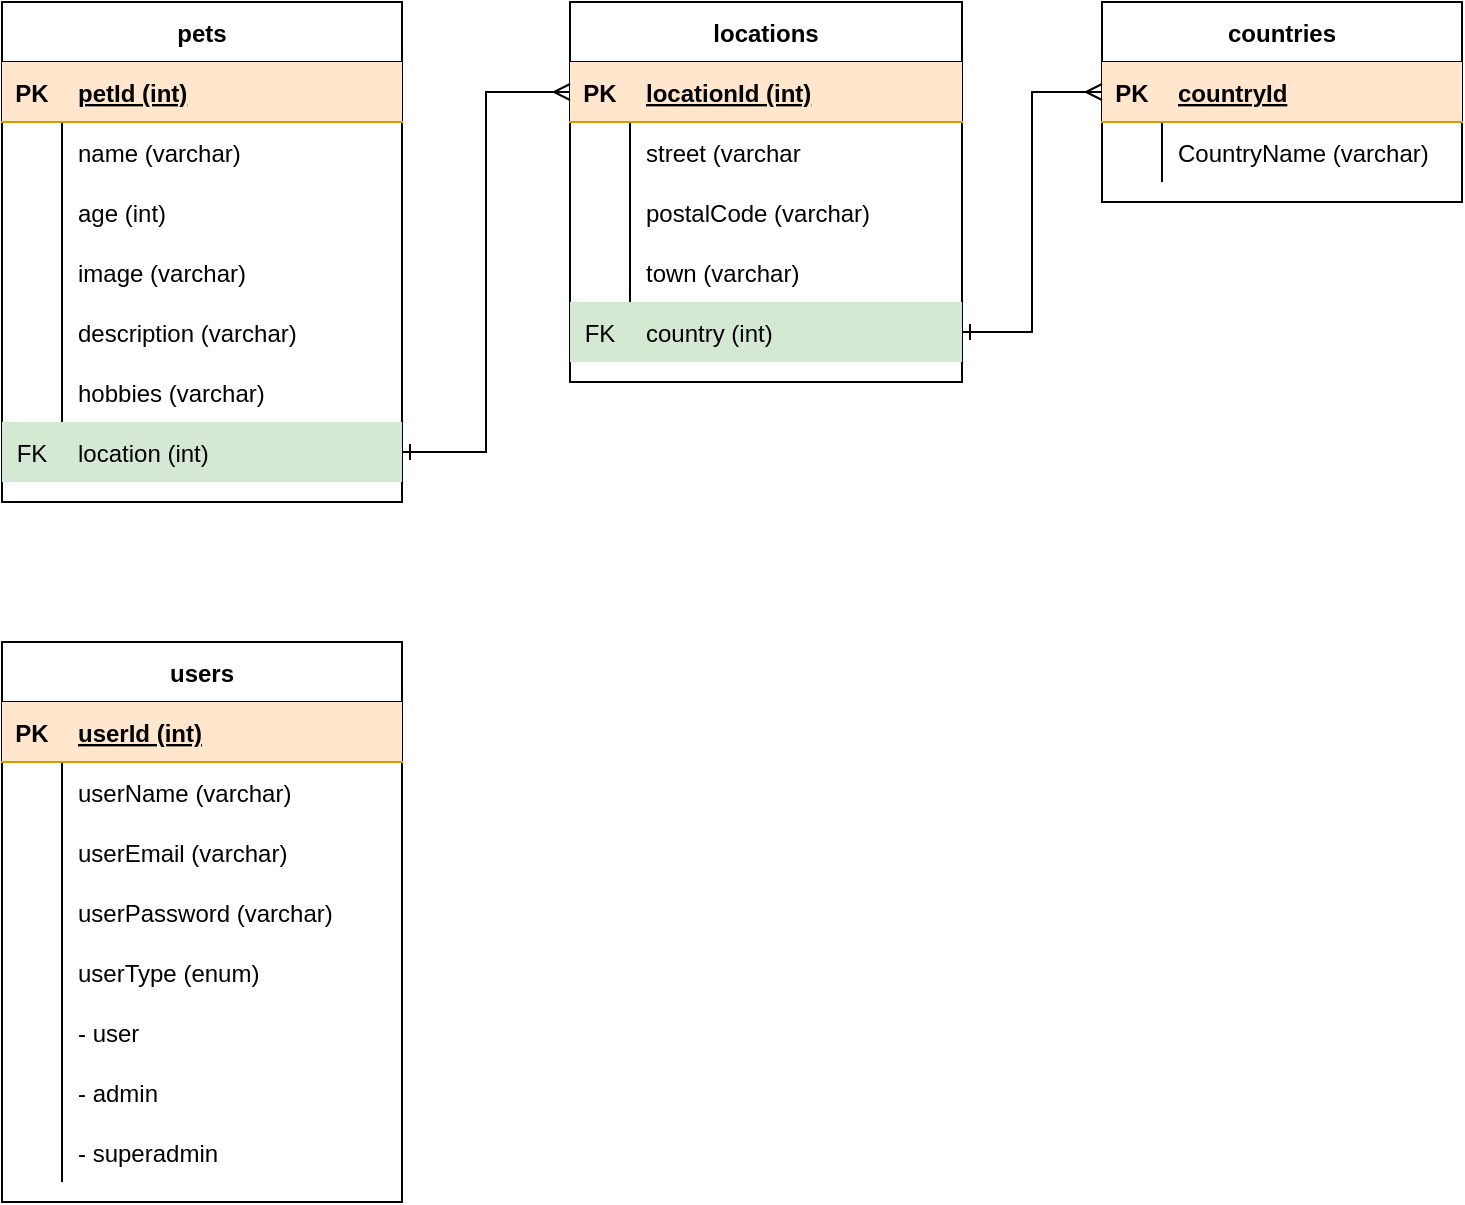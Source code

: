 <mxfile version="13.9.2" type="device"><diagram id="S9ceoyBOBp-LiY6cDrLX" name="Page-1"><mxGraphModel dx="642" dy="756" grid="1" gridSize="10" guides="1" tooltips="1" connect="1" arrows="1" fold="1" page="1" pageScale="1" pageWidth="827" pageHeight="1169" math="0" shadow="0"><root><mxCell id="0"/><mxCell id="1" parent="0"/><mxCell id="QM-Ya2pY4bfz0PaY0hQm-1" value="pets" style="shape=table;startSize=30;container=1;collapsible=1;childLayout=tableLayout;fixedRows=1;rowLines=0;fontStyle=1;align=center;resizeLast=1;" vertex="1" parent="1"><mxGeometry x="40" y="360" width="200" height="250" as="geometry"/></mxCell><mxCell id="QM-Ya2pY4bfz0PaY0hQm-2" value="" style="shape=partialRectangle;collapsible=0;dropTarget=0;pointerEvents=0;fillColor=#ffe6cc;top=0;left=0;bottom=1;right=0;points=[[0,0.5],[1,0.5]];portConstraint=eastwest;strokeColor=#d79b00;" vertex="1" parent="QM-Ya2pY4bfz0PaY0hQm-1"><mxGeometry y="30" width="200" height="30" as="geometry"/></mxCell><mxCell id="QM-Ya2pY4bfz0PaY0hQm-3" value="PK" style="shape=partialRectangle;connectable=0;fillColor=none;top=0;left=0;bottom=0;right=0;fontStyle=1;overflow=hidden;" vertex="1" parent="QM-Ya2pY4bfz0PaY0hQm-2"><mxGeometry width="30" height="30" as="geometry"/></mxCell><mxCell id="QM-Ya2pY4bfz0PaY0hQm-4" value="petId (int)" style="shape=partialRectangle;connectable=0;fillColor=none;top=0;left=0;bottom=0;right=0;align=left;spacingLeft=6;fontStyle=5;overflow=hidden;" vertex="1" parent="QM-Ya2pY4bfz0PaY0hQm-2"><mxGeometry x="30" width="170" height="30" as="geometry"/></mxCell><mxCell id="QM-Ya2pY4bfz0PaY0hQm-5" value="" style="shape=partialRectangle;collapsible=0;dropTarget=0;pointerEvents=0;fillColor=none;top=0;left=0;bottom=0;right=0;points=[[0,0.5],[1,0.5]];portConstraint=eastwest;" vertex="1" parent="QM-Ya2pY4bfz0PaY0hQm-1"><mxGeometry y="60" width="200" height="30" as="geometry"/></mxCell><mxCell id="QM-Ya2pY4bfz0PaY0hQm-6" value="" style="shape=partialRectangle;connectable=0;fillColor=none;top=0;left=0;bottom=0;right=0;editable=1;overflow=hidden;" vertex="1" parent="QM-Ya2pY4bfz0PaY0hQm-5"><mxGeometry width="30" height="30" as="geometry"/></mxCell><mxCell id="QM-Ya2pY4bfz0PaY0hQm-7" value="name (varchar)" style="shape=partialRectangle;connectable=0;fillColor=none;top=0;left=0;bottom=0;right=0;align=left;spacingLeft=6;overflow=hidden;" vertex="1" parent="QM-Ya2pY4bfz0PaY0hQm-5"><mxGeometry x="30" width="170" height="30" as="geometry"/></mxCell><mxCell id="QM-Ya2pY4bfz0PaY0hQm-8" value="" style="shape=partialRectangle;collapsible=0;dropTarget=0;pointerEvents=0;fillColor=none;top=0;left=0;bottom=0;right=0;points=[[0,0.5],[1,0.5]];portConstraint=eastwest;" vertex="1" parent="QM-Ya2pY4bfz0PaY0hQm-1"><mxGeometry y="90" width="200" height="30" as="geometry"/></mxCell><mxCell id="QM-Ya2pY4bfz0PaY0hQm-9" value="" style="shape=partialRectangle;connectable=0;fillColor=none;top=0;left=0;bottom=0;right=0;editable=1;overflow=hidden;" vertex="1" parent="QM-Ya2pY4bfz0PaY0hQm-8"><mxGeometry width="30" height="30" as="geometry"/></mxCell><mxCell id="QM-Ya2pY4bfz0PaY0hQm-10" value="age (int)" style="shape=partialRectangle;connectable=0;fillColor=none;top=0;left=0;bottom=0;right=0;align=left;spacingLeft=6;overflow=hidden;" vertex="1" parent="QM-Ya2pY4bfz0PaY0hQm-8"><mxGeometry x="30" width="170" height="30" as="geometry"/></mxCell><mxCell id="QM-Ya2pY4bfz0PaY0hQm-11" value="" style="shape=partialRectangle;collapsible=0;dropTarget=0;pointerEvents=0;fillColor=none;top=0;left=0;bottom=0;right=0;points=[[0,0.5],[1,0.5]];portConstraint=eastwest;" vertex="1" parent="QM-Ya2pY4bfz0PaY0hQm-1"><mxGeometry y="120" width="200" height="30" as="geometry"/></mxCell><mxCell id="QM-Ya2pY4bfz0PaY0hQm-12" value="" style="shape=partialRectangle;connectable=0;fillColor=none;top=0;left=0;bottom=0;right=0;editable=1;overflow=hidden;" vertex="1" parent="QM-Ya2pY4bfz0PaY0hQm-11"><mxGeometry width="30" height="30" as="geometry"/></mxCell><mxCell id="QM-Ya2pY4bfz0PaY0hQm-13" value="image (varchar)" style="shape=partialRectangle;connectable=0;fillColor=none;top=0;left=0;bottom=0;right=0;align=left;spacingLeft=6;overflow=hidden;" vertex="1" parent="QM-Ya2pY4bfz0PaY0hQm-11"><mxGeometry x="30" width="170" height="30" as="geometry"/></mxCell><mxCell id="QM-Ya2pY4bfz0PaY0hQm-27" value="" style="shape=partialRectangle;collapsible=0;dropTarget=0;pointerEvents=0;fillColor=none;top=0;left=0;bottom=0;right=0;points=[[0,0.5],[1,0.5]];portConstraint=eastwest;" vertex="1" parent="QM-Ya2pY4bfz0PaY0hQm-1"><mxGeometry y="150" width="200" height="30" as="geometry"/></mxCell><mxCell id="QM-Ya2pY4bfz0PaY0hQm-28" value="" style="shape=partialRectangle;connectable=0;fillColor=none;top=0;left=0;bottom=0;right=0;editable=1;overflow=hidden;" vertex="1" parent="QM-Ya2pY4bfz0PaY0hQm-27"><mxGeometry width="30" height="30" as="geometry"/></mxCell><mxCell id="QM-Ya2pY4bfz0PaY0hQm-29" value="description (varchar)" style="shape=partialRectangle;connectable=0;fillColor=none;top=0;left=0;bottom=0;right=0;align=left;spacingLeft=6;overflow=hidden;" vertex="1" parent="QM-Ya2pY4bfz0PaY0hQm-27"><mxGeometry x="30" width="170" height="30" as="geometry"/></mxCell><mxCell id="QM-Ya2pY4bfz0PaY0hQm-30" value="" style="shape=partialRectangle;collapsible=0;dropTarget=0;pointerEvents=0;fillColor=none;top=0;left=0;bottom=0;right=0;points=[[0,0.5],[1,0.5]];portConstraint=eastwest;" vertex="1" parent="QM-Ya2pY4bfz0PaY0hQm-1"><mxGeometry y="180" width="200" height="30" as="geometry"/></mxCell><mxCell id="QM-Ya2pY4bfz0PaY0hQm-31" value="" style="shape=partialRectangle;connectable=0;fillColor=none;top=0;left=0;bottom=0;right=0;editable=1;overflow=hidden;" vertex="1" parent="QM-Ya2pY4bfz0PaY0hQm-30"><mxGeometry width="30" height="30" as="geometry"/></mxCell><mxCell id="QM-Ya2pY4bfz0PaY0hQm-32" value="hobbies (varchar)" style="shape=partialRectangle;connectable=0;fillColor=none;top=0;left=0;bottom=0;right=0;align=left;spacingLeft=6;overflow=hidden;" vertex="1" parent="QM-Ya2pY4bfz0PaY0hQm-30"><mxGeometry x="30" width="170" height="30" as="geometry"/></mxCell><mxCell id="QM-Ya2pY4bfz0PaY0hQm-33" value="" style="shape=partialRectangle;collapsible=0;dropTarget=0;pointerEvents=0;fillColor=#d5e8d4;top=0;left=0;bottom=0;right=0;points=[[0,0.5],[1,0.5]];portConstraint=eastwest;strokeColor=#82b366;" vertex="1" parent="QM-Ya2pY4bfz0PaY0hQm-1"><mxGeometry y="210" width="200" height="30" as="geometry"/></mxCell><mxCell id="QM-Ya2pY4bfz0PaY0hQm-34" value="FK" style="shape=partialRectangle;connectable=0;fillColor=none;top=0;left=0;bottom=0;right=0;editable=1;overflow=hidden;" vertex="1" parent="QM-Ya2pY4bfz0PaY0hQm-33"><mxGeometry width="30" height="30" as="geometry"/></mxCell><mxCell id="QM-Ya2pY4bfz0PaY0hQm-35" value="location (int)" style="shape=partialRectangle;connectable=0;fillColor=none;top=0;left=0;bottom=0;right=0;align=left;spacingLeft=6;overflow=hidden;" vertex="1" parent="QM-Ya2pY4bfz0PaY0hQm-33"><mxGeometry x="30" width="170" height="30" as="geometry"/></mxCell><mxCell id="QM-Ya2pY4bfz0PaY0hQm-36" value="locations" style="shape=table;startSize=30;container=1;collapsible=1;childLayout=tableLayout;fixedRows=1;rowLines=0;fontStyle=1;align=center;resizeLast=1;" vertex="1" parent="1"><mxGeometry x="324" y="360" width="196" height="190" as="geometry"/></mxCell><mxCell id="QM-Ya2pY4bfz0PaY0hQm-37" value="" style="shape=partialRectangle;collapsible=0;dropTarget=0;pointerEvents=0;fillColor=#ffe6cc;top=0;left=0;bottom=1;right=0;points=[[0,0.5],[1,0.5]];portConstraint=eastwest;strokeColor=#d79b00;" vertex="1" parent="QM-Ya2pY4bfz0PaY0hQm-36"><mxGeometry y="30" width="196" height="30" as="geometry"/></mxCell><mxCell id="QM-Ya2pY4bfz0PaY0hQm-38" value="PK" style="shape=partialRectangle;connectable=0;fillColor=none;top=0;left=0;bottom=0;right=0;fontStyle=1;overflow=hidden;" vertex="1" parent="QM-Ya2pY4bfz0PaY0hQm-37"><mxGeometry width="30" height="30" as="geometry"/></mxCell><mxCell id="QM-Ya2pY4bfz0PaY0hQm-39" value="locationId (int)" style="shape=partialRectangle;connectable=0;fillColor=none;top=0;left=0;bottom=0;right=0;align=left;spacingLeft=6;fontStyle=5;overflow=hidden;" vertex="1" parent="QM-Ya2pY4bfz0PaY0hQm-37"><mxGeometry x="30" width="166" height="30" as="geometry"/></mxCell><mxCell id="QM-Ya2pY4bfz0PaY0hQm-40" value="" style="shape=partialRectangle;collapsible=0;dropTarget=0;pointerEvents=0;fillColor=none;top=0;left=0;bottom=0;right=0;points=[[0,0.5],[1,0.5]];portConstraint=eastwest;" vertex="1" parent="QM-Ya2pY4bfz0PaY0hQm-36"><mxGeometry y="60" width="196" height="30" as="geometry"/></mxCell><mxCell id="QM-Ya2pY4bfz0PaY0hQm-41" value="" style="shape=partialRectangle;connectable=0;fillColor=none;top=0;left=0;bottom=0;right=0;editable=1;overflow=hidden;" vertex="1" parent="QM-Ya2pY4bfz0PaY0hQm-40"><mxGeometry width="30" height="30" as="geometry"/></mxCell><mxCell id="QM-Ya2pY4bfz0PaY0hQm-42" value="street (varchar" style="shape=partialRectangle;connectable=0;fillColor=none;top=0;left=0;bottom=0;right=0;align=left;spacingLeft=6;overflow=hidden;" vertex="1" parent="QM-Ya2pY4bfz0PaY0hQm-40"><mxGeometry x="30" width="166" height="30" as="geometry"/></mxCell><mxCell id="QM-Ya2pY4bfz0PaY0hQm-43" value="" style="shape=partialRectangle;collapsible=0;dropTarget=0;pointerEvents=0;fillColor=none;top=0;left=0;bottom=0;right=0;points=[[0,0.5],[1,0.5]];portConstraint=eastwest;" vertex="1" parent="QM-Ya2pY4bfz0PaY0hQm-36"><mxGeometry y="90" width="196" height="30" as="geometry"/></mxCell><mxCell id="QM-Ya2pY4bfz0PaY0hQm-44" value="" style="shape=partialRectangle;connectable=0;fillColor=none;top=0;left=0;bottom=0;right=0;editable=1;overflow=hidden;" vertex="1" parent="QM-Ya2pY4bfz0PaY0hQm-43"><mxGeometry width="30" height="30" as="geometry"/></mxCell><mxCell id="QM-Ya2pY4bfz0PaY0hQm-45" value="postalCode (varchar)" style="shape=partialRectangle;connectable=0;fillColor=none;top=0;left=0;bottom=0;right=0;align=left;spacingLeft=6;overflow=hidden;" vertex="1" parent="QM-Ya2pY4bfz0PaY0hQm-43"><mxGeometry x="30" width="166" height="30" as="geometry"/></mxCell><mxCell id="QM-Ya2pY4bfz0PaY0hQm-46" value="" style="shape=partialRectangle;collapsible=0;dropTarget=0;pointerEvents=0;fillColor=none;top=0;left=0;bottom=0;right=0;points=[[0,0.5],[1,0.5]];portConstraint=eastwest;" vertex="1" parent="QM-Ya2pY4bfz0PaY0hQm-36"><mxGeometry y="120" width="196" height="30" as="geometry"/></mxCell><mxCell id="QM-Ya2pY4bfz0PaY0hQm-47" value="" style="shape=partialRectangle;connectable=0;fillColor=none;top=0;left=0;bottom=0;right=0;editable=1;overflow=hidden;" vertex="1" parent="QM-Ya2pY4bfz0PaY0hQm-46"><mxGeometry width="30" height="30" as="geometry"/></mxCell><mxCell id="QM-Ya2pY4bfz0PaY0hQm-48" value="town (varchar)" style="shape=partialRectangle;connectable=0;fillColor=none;top=0;left=0;bottom=0;right=0;align=left;spacingLeft=6;overflow=hidden;" vertex="1" parent="QM-Ya2pY4bfz0PaY0hQm-46"><mxGeometry x="30" width="166" height="30" as="geometry"/></mxCell><mxCell id="QM-Ya2pY4bfz0PaY0hQm-49" value="" style="shape=partialRectangle;collapsible=0;dropTarget=0;pointerEvents=0;fillColor=#d5e8d4;top=0;left=0;bottom=0;right=0;points=[[0,0.5],[1,0.5]];portConstraint=eastwest;strokeColor=#82b366;" vertex="1" parent="QM-Ya2pY4bfz0PaY0hQm-36"><mxGeometry y="150" width="196" height="30" as="geometry"/></mxCell><mxCell id="QM-Ya2pY4bfz0PaY0hQm-50" value="FK" style="shape=partialRectangle;connectable=0;fillColor=none;top=0;left=0;bottom=0;right=0;editable=1;overflow=hidden;" vertex="1" parent="QM-Ya2pY4bfz0PaY0hQm-49"><mxGeometry width="30" height="30" as="geometry"/></mxCell><mxCell id="QM-Ya2pY4bfz0PaY0hQm-51" value="country (int)" style="shape=partialRectangle;connectable=0;fillColor=none;top=0;left=0;bottom=0;right=0;align=left;spacingLeft=6;overflow=hidden;" vertex="1" parent="QM-Ya2pY4bfz0PaY0hQm-49"><mxGeometry x="30" width="166" height="30" as="geometry"/></mxCell><mxCell id="QM-Ya2pY4bfz0PaY0hQm-52" value="countries" style="shape=table;startSize=30;container=1;collapsible=1;childLayout=tableLayout;fixedRows=1;rowLines=0;fontStyle=1;align=center;resizeLast=1;" vertex="1" parent="1"><mxGeometry x="590" y="360" width="180" height="100" as="geometry"/></mxCell><mxCell id="QM-Ya2pY4bfz0PaY0hQm-53" value="" style="shape=partialRectangle;collapsible=0;dropTarget=0;pointerEvents=0;fillColor=#ffe6cc;top=0;left=0;bottom=1;right=0;points=[[0,0.5],[1,0.5]];portConstraint=eastwest;strokeColor=#d79b00;" vertex="1" parent="QM-Ya2pY4bfz0PaY0hQm-52"><mxGeometry y="30" width="180" height="30" as="geometry"/></mxCell><mxCell id="QM-Ya2pY4bfz0PaY0hQm-54" value="PK" style="shape=partialRectangle;connectable=0;fillColor=none;top=0;left=0;bottom=0;right=0;fontStyle=1;overflow=hidden;" vertex="1" parent="QM-Ya2pY4bfz0PaY0hQm-53"><mxGeometry width="30" height="30" as="geometry"/></mxCell><mxCell id="QM-Ya2pY4bfz0PaY0hQm-55" value="countryId" style="shape=partialRectangle;connectable=0;fillColor=none;top=0;left=0;bottom=0;right=0;align=left;spacingLeft=6;fontStyle=5;overflow=hidden;" vertex="1" parent="QM-Ya2pY4bfz0PaY0hQm-53"><mxGeometry x="30" width="150" height="30" as="geometry"/></mxCell><mxCell id="QM-Ya2pY4bfz0PaY0hQm-56" value="" style="shape=partialRectangle;collapsible=0;dropTarget=0;pointerEvents=0;fillColor=none;top=0;left=0;bottom=0;right=0;points=[[0,0.5],[1,0.5]];portConstraint=eastwest;" vertex="1" parent="QM-Ya2pY4bfz0PaY0hQm-52"><mxGeometry y="60" width="180" height="30" as="geometry"/></mxCell><mxCell id="QM-Ya2pY4bfz0PaY0hQm-57" value="" style="shape=partialRectangle;connectable=0;fillColor=none;top=0;left=0;bottom=0;right=0;editable=1;overflow=hidden;" vertex="1" parent="QM-Ya2pY4bfz0PaY0hQm-56"><mxGeometry width="30" height="30" as="geometry"/></mxCell><mxCell id="QM-Ya2pY4bfz0PaY0hQm-58" value="CountryName (varchar)" style="shape=partialRectangle;connectable=0;fillColor=none;top=0;left=0;bottom=0;right=0;align=left;spacingLeft=6;overflow=hidden;" vertex="1" parent="QM-Ya2pY4bfz0PaY0hQm-56"><mxGeometry x="30" width="150" height="30" as="geometry"/></mxCell><mxCell id="QM-Ya2pY4bfz0PaY0hQm-67" style="edgeStyle=orthogonalEdgeStyle;rounded=0;orthogonalLoop=1;jettySize=auto;html=1;entryX=0;entryY=0.5;entryDx=0;entryDy=0;endArrow=ERmany;endFill=0;startArrow=ERone;startFill=0;" edge="1" parent="1" source="QM-Ya2pY4bfz0PaY0hQm-33" target="QM-Ya2pY4bfz0PaY0hQm-37"><mxGeometry relative="1" as="geometry"/></mxCell><mxCell id="QM-Ya2pY4bfz0PaY0hQm-68" style="edgeStyle=orthogonalEdgeStyle;rounded=0;orthogonalLoop=1;jettySize=auto;html=1;entryX=0;entryY=0.5;entryDx=0;entryDy=0;startArrow=ERone;startFill=0;endArrow=ERmany;endFill=0;" edge="1" parent="1" source="QM-Ya2pY4bfz0PaY0hQm-49" target="QM-Ya2pY4bfz0PaY0hQm-53"><mxGeometry relative="1" as="geometry"/></mxCell><mxCell id="QM-Ya2pY4bfz0PaY0hQm-69" value="users" style="shape=table;startSize=30;container=1;collapsible=1;childLayout=tableLayout;fixedRows=1;rowLines=0;fontStyle=1;align=center;resizeLast=1;" vertex="1" parent="1"><mxGeometry x="40" y="680" width="200" height="280" as="geometry"/></mxCell><mxCell id="QM-Ya2pY4bfz0PaY0hQm-70" value="" style="shape=partialRectangle;collapsible=0;dropTarget=0;pointerEvents=0;fillColor=#ffe6cc;top=0;left=0;bottom=1;right=0;points=[[0,0.5],[1,0.5]];portConstraint=eastwest;strokeColor=#d79b00;" vertex="1" parent="QM-Ya2pY4bfz0PaY0hQm-69"><mxGeometry y="30" width="200" height="30" as="geometry"/></mxCell><mxCell id="QM-Ya2pY4bfz0PaY0hQm-71" value="PK" style="shape=partialRectangle;connectable=0;fillColor=none;top=0;left=0;bottom=0;right=0;fontStyle=1;overflow=hidden;" vertex="1" parent="QM-Ya2pY4bfz0PaY0hQm-70"><mxGeometry width="30" height="30" as="geometry"/></mxCell><mxCell id="QM-Ya2pY4bfz0PaY0hQm-72" value="userId (int)" style="shape=partialRectangle;connectable=0;fillColor=none;top=0;left=0;bottom=0;right=0;align=left;spacingLeft=6;fontStyle=5;overflow=hidden;" vertex="1" parent="QM-Ya2pY4bfz0PaY0hQm-70"><mxGeometry x="30" width="170" height="30" as="geometry"/></mxCell><mxCell id="QM-Ya2pY4bfz0PaY0hQm-73" value="" style="shape=partialRectangle;collapsible=0;dropTarget=0;pointerEvents=0;fillColor=none;top=0;left=0;bottom=0;right=0;points=[[0,0.5],[1,0.5]];portConstraint=eastwest;" vertex="1" parent="QM-Ya2pY4bfz0PaY0hQm-69"><mxGeometry y="60" width="200" height="30" as="geometry"/></mxCell><mxCell id="QM-Ya2pY4bfz0PaY0hQm-74" value="" style="shape=partialRectangle;connectable=0;fillColor=none;top=0;left=0;bottom=0;right=0;editable=1;overflow=hidden;" vertex="1" parent="QM-Ya2pY4bfz0PaY0hQm-73"><mxGeometry width="30" height="30" as="geometry"/></mxCell><mxCell id="QM-Ya2pY4bfz0PaY0hQm-75" value="userName (varchar)" style="shape=partialRectangle;connectable=0;fillColor=none;top=0;left=0;bottom=0;right=0;align=left;spacingLeft=6;overflow=hidden;" vertex="1" parent="QM-Ya2pY4bfz0PaY0hQm-73"><mxGeometry x="30" width="170" height="30" as="geometry"/></mxCell><mxCell id="QM-Ya2pY4bfz0PaY0hQm-76" value="" style="shape=partialRectangle;collapsible=0;dropTarget=0;pointerEvents=0;fillColor=none;top=0;left=0;bottom=0;right=0;points=[[0,0.5],[1,0.5]];portConstraint=eastwest;" vertex="1" parent="QM-Ya2pY4bfz0PaY0hQm-69"><mxGeometry y="90" width="200" height="30" as="geometry"/></mxCell><mxCell id="QM-Ya2pY4bfz0PaY0hQm-77" value="" style="shape=partialRectangle;connectable=0;fillColor=none;top=0;left=0;bottom=0;right=0;editable=1;overflow=hidden;" vertex="1" parent="QM-Ya2pY4bfz0PaY0hQm-76"><mxGeometry width="30" height="30" as="geometry"/></mxCell><mxCell id="QM-Ya2pY4bfz0PaY0hQm-78" value="userEmail (varchar)" style="shape=partialRectangle;connectable=0;fillColor=none;top=0;left=0;bottom=0;right=0;align=left;spacingLeft=6;overflow=hidden;" vertex="1" parent="QM-Ya2pY4bfz0PaY0hQm-76"><mxGeometry x="30" width="170" height="30" as="geometry"/></mxCell><mxCell id="QM-Ya2pY4bfz0PaY0hQm-79" value="" style="shape=partialRectangle;collapsible=0;dropTarget=0;pointerEvents=0;fillColor=none;top=0;left=0;bottom=0;right=0;points=[[0,0.5],[1,0.5]];portConstraint=eastwest;" vertex="1" parent="QM-Ya2pY4bfz0PaY0hQm-69"><mxGeometry y="120" width="200" height="30" as="geometry"/></mxCell><mxCell id="QM-Ya2pY4bfz0PaY0hQm-80" value="" style="shape=partialRectangle;connectable=0;fillColor=none;top=0;left=0;bottom=0;right=0;editable=1;overflow=hidden;" vertex="1" parent="QM-Ya2pY4bfz0PaY0hQm-79"><mxGeometry width="30" height="30" as="geometry"/></mxCell><mxCell id="QM-Ya2pY4bfz0PaY0hQm-81" value="userPassword (varchar)" style="shape=partialRectangle;connectable=0;fillColor=none;top=0;left=0;bottom=0;right=0;align=left;spacingLeft=6;overflow=hidden;" vertex="1" parent="QM-Ya2pY4bfz0PaY0hQm-79"><mxGeometry x="30" width="170" height="30" as="geometry"/></mxCell><mxCell id="QM-Ya2pY4bfz0PaY0hQm-82" value="" style="shape=partialRectangle;collapsible=0;dropTarget=0;pointerEvents=0;fillColor=none;top=0;left=0;bottom=0;right=0;points=[[0,0.5],[1,0.5]];portConstraint=eastwest;" vertex="1" parent="QM-Ya2pY4bfz0PaY0hQm-69"><mxGeometry y="150" width="200" height="30" as="geometry"/></mxCell><mxCell id="QM-Ya2pY4bfz0PaY0hQm-83" value="" style="shape=partialRectangle;connectable=0;fillColor=none;top=0;left=0;bottom=0;right=0;editable=1;overflow=hidden;" vertex="1" parent="QM-Ya2pY4bfz0PaY0hQm-82"><mxGeometry width="30" height="30" as="geometry"/></mxCell><mxCell id="QM-Ya2pY4bfz0PaY0hQm-84" value="userType (enum)" style="shape=partialRectangle;connectable=0;fillColor=none;top=0;left=0;bottom=0;right=0;align=left;spacingLeft=6;overflow=hidden;" vertex="1" parent="QM-Ya2pY4bfz0PaY0hQm-82"><mxGeometry x="30" width="170" height="30" as="geometry"/></mxCell><mxCell id="QM-Ya2pY4bfz0PaY0hQm-85" value="" style="shape=partialRectangle;collapsible=0;dropTarget=0;pointerEvents=0;fillColor=none;top=0;left=0;bottom=0;right=0;points=[[0,0.5],[1,0.5]];portConstraint=eastwest;" vertex="1" parent="QM-Ya2pY4bfz0PaY0hQm-69"><mxGeometry y="180" width="200" height="30" as="geometry"/></mxCell><mxCell id="QM-Ya2pY4bfz0PaY0hQm-86" value="" style="shape=partialRectangle;connectable=0;fillColor=none;top=0;left=0;bottom=0;right=0;editable=1;overflow=hidden;" vertex="1" parent="QM-Ya2pY4bfz0PaY0hQm-85"><mxGeometry width="30" height="30" as="geometry"/></mxCell><mxCell id="QM-Ya2pY4bfz0PaY0hQm-87" value="- user" style="shape=partialRectangle;connectable=0;fillColor=none;top=0;left=0;bottom=0;right=0;align=left;spacingLeft=6;overflow=hidden;" vertex="1" parent="QM-Ya2pY4bfz0PaY0hQm-85"><mxGeometry x="30" width="170" height="30" as="geometry"/></mxCell><mxCell id="QM-Ya2pY4bfz0PaY0hQm-88" value="" style="shape=partialRectangle;collapsible=0;dropTarget=0;pointerEvents=0;fillColor=none;top=0;left=0;bottom=0;right=0;points=[[0,0.5],[1,0.5]];portConstraint=eastwest;" vertex="1" parent="QM-Ya2pY4bfz0PaY0hQm-69"><mxGeometry y="210" width="200" height="30" as="geometry"/></mxCell><mxCell id="QM-Ya2pY4bfz0PaY0hQm-89" value="" style="shape=partialRectangle;connectable=0;fillColor=none;top=0;left=0;bottom=0;right=0;editable=1;overflow=hidden;" vertex="1" parent="QM-Ya2pY4bfz0PaY0hQm-88"><mxGeometry width="30" height="30" as="geometry"/></mxCell><mxCell id="QM-Ya2pY4bfz0PaY0hQm-90" value="- admin" style="shape=partialRectangle;connectable=0;fillColor=none;top=0;left=0;bottom=0;right=0;align=left;spacingLeft=6;overflow=hidden;" vertex="1" parent="QM-Ya2pY4bfz0PaY0hQm-88"><mxGeometry x="30" width="170" height="30" as="geometry"/></mxCell><mxCell id="QM-Ya2pY4bfz0PaY0hQm-91" value="" style="shape=partialRectangle;collapsible=0;dropTarget=0;pointerEvents=0;fillColor=none;top=0;left=0;bottom=0;right=0;points=[[0,0.5],[1,0.5]];portConstraint=eastwest;" vertex="1" parent="QM-Ya2pY4bfz0PaY0hQm-69"><mxGeometry y="240" width="200" height="30" as="geometry"/></mxCell><mxCell id="QM-Ya2pY4bfz0PaY0hQm-92" value="" style="shape=partialRectangle;connectable=0;fillColor=none;top=0;left=0;bottom=0;right=0;editable=1;overflow=hidden;" vertex="1" parent="QM-Ya2pY4bfz0PaY0hQm-91"><mxGeometry width="30" height="30" as="geometry"/></mxCell><mxCell id="QM-Ya2pY4bfz0PaY0hQm-93" value="- superadmin" style="shape=partialRectangle;connectable=0;fillColor=none;top=0;left=0;bottom=0;right=0;align=left;spacingLeft=6;overflow=hidden;" vertex="1" parent="QM-Ya2pY4bfz0PaY0hQm-91"><mxGeometry x="30" width="170" height="30" as="geometry"/></mxCell></root></mxGraphModel></diagram></mxfile>